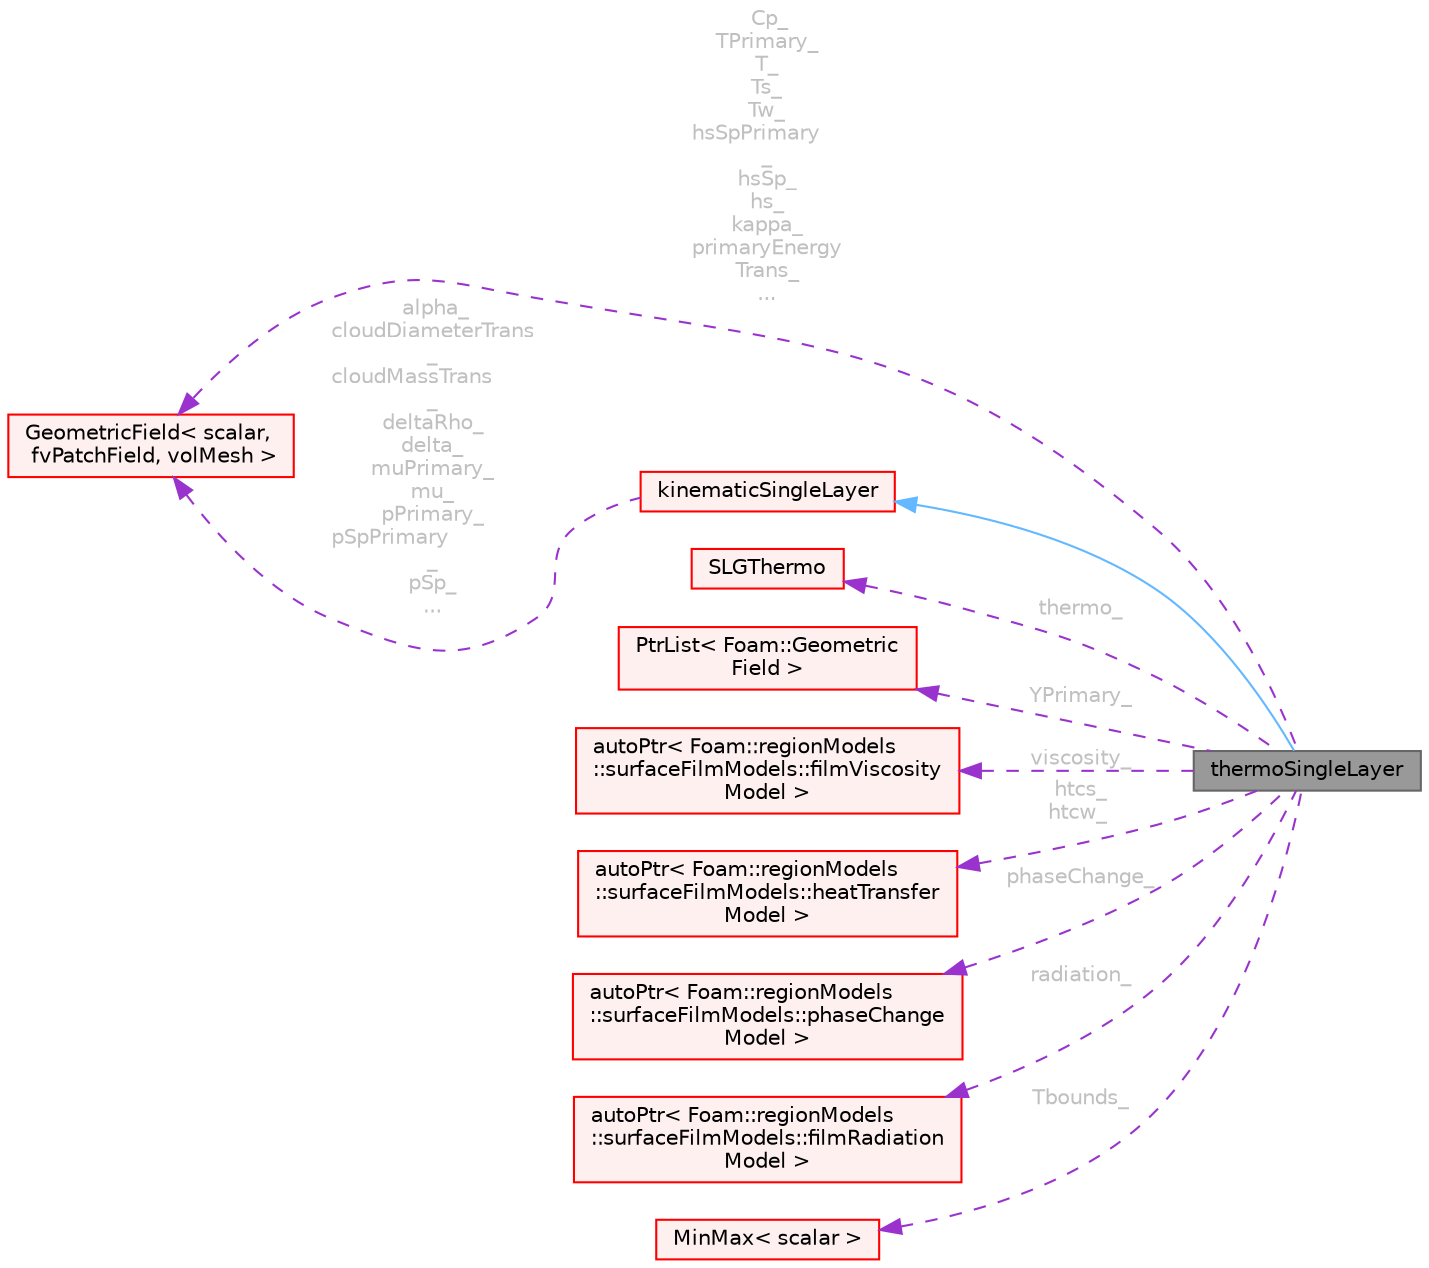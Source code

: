 digraph "thermoSingleLayer"
{
 // LATEX_PDF_SIZE
  bgcolor="transparent";
  edge [fontname=Helvetica,fontsize=10,labelfontname=Helvetica,labelfontsize=10];
  node [fontname=Helvetica,fontsize=10,shape=box,height=0.2,width=0.4];
  rankdir="LR";
  Node1 [id="Node000001",label="thermoSingleLayer",height=0.2,width=0.4,color="gray40", fillcolor="grey60", style="filled", fontcolor="black",tooltip="Thermodynamic form of single-cell layer surface film model."];
  Node2 -> Node1 [id="edge1_Node000001_Node000002",dir="back",color="steelblue1",style="solid",tooltip=" "];
  Node2 [id="Node000002",label="kinematicSingleLayer",height=0.2,width=0.4,color="red", fillcolor="#FFF0F0", style="filled",URL="$classFoam_1_1regionModels_1_1surfaceFilmModels_1_1kinematicSingleLayer.html",tooltip="Kinematic form of single-cell layer surface film model."];
  Node89 -> Node2 [id="edge2_Node000002_Node000089",dir="back",color="darkorchid3",style="dashed",tooltip=" ",label=" alpha_\ncloudDiameterTrans\l_\ncloudMassTrans\l_\ndeltaRho_\ndelta_\nmuPrimary_\nmu_\npPrimary_\npSpPrimary\l_\npSp_\n...",fontcolor="grey" ];
  Node89 [id="Node000089",label="GeometricField\< scalar,\l fvPatchField, volMesh \>",height=0.2,width=0.4,color="red", fillcolor="#FFF0F0", style="filled",URL="$classFoam_1_1GeometricField.html",tooltip=" "];
  Node111 -> Node1 [id="edge3_Node000001_Node000111",dir="back",color="darkorchid3",style="dashed",tooltip=" ",label=" thermo_",fontcolor="grey" ];
  Node111 [id="Node000111",label="SLGThermo",height=0.2,width=0.4,color="red", fillcolor="#FFF0F0", style="filled",URL="$classFoam_1_1SLGThermo.html",tooltip="Thermo package for (S)olids (L)iquids and (G)ases Takes reference to thermo package,..."];
  Node89 -> Node1 [id="edge4_Node000001_Node000089",dir="back",color="darkorchid3",style="dashed",tooltip=" ",label=" Cp_\nTPrimary_\nT_\nTs_\nTw_\nhsSpPrimary\l_\nhsSp_\nhs_\nkappa_\nprimaryEnergy\lTrans_\n...",fontcolor="grey" ];
  Node112 -> Node1 [id="edge5_Node000001_Node000112",dir="back",color="darkorchid3",style="dashed",tooltip=" ",label=" YPrimary_",fontcolor="grey" ];
  Node112 [id="Node000112",label="PtrList\< Foam::Geometric\lField \>",height=0.2,width=0.4,color="red", fillcolor="#FFF0F0", style="filled",URL="$classFoam_1_1PtrList.html",tooltip=" "];
  Node114 -> Node1 [id="edge6_Node000001_Node000114",dir="back",color="darkorchid3",style="dashed",tooltip=" ",label=" viscosity_",fontcolor="grey" ];
  Node114 [id="Node000114",label="autoPtr\< Foam::regionModels\l::surfaceFilmModels::filmViscosity\lModel \>",height=0.2,width=0.4,color="red", fillcolor="#FFF0F0", style="filled",URL="$classFoam_1_1autoPtr.html",tooltip=" "];
  Node115 -> Node1 [id="edge7_Node000001_Node000115",dir="back",color="darkorchid3",style="dashed",tooltip=" ",label=" htcs_\nhtcw_",fontcolor="grey" ];
  Node115 [id="Node000115",label="autoPtr\< Foam::regionModels\l::surfaceFilmModels::heatTransfer\lModel \>",height=0.2,width=0.4,color="red", fillcolor="#FFF0F0", style="filled",URL="$classFoam_1_1autoPtr.html",tooltip=" "];
  Node116 -> Node1 [id="edge8_Node000001_Node000116",dir="back",color="darkorchid3",style="dashed",tooltip=" ",label=" phaseChange_",fontcolor="grey" ];
  Node116 [id="Node000116",label="autoPtr\< Foam::regionModels\l::surfaceFilmModels::phaseChange\lModel \>",height=0.2,width=0.4,color="red", fillcolor="#FFF0F0", style="filled",URL="$classFoam_1_1autoPtr.html",tooltip=" "];
  Node117 -> Node1 [id="edge9_Node000001_Node000117",dir="back",color="darkorchid3",style="dashed",tooltip=" ",label=" radiation_",fontcolor="grey" ];
  Node117 [id="Node000117",label="autoPtr\< Foam::regionModels\l::surfaceFilmModels::filmRadiation\lModel \>",height=0.2,width=0.4,color="red", fillcolor="#FFF0F0", style="filled",URL="$classFoam_1_1autoPtr.html",tooltip=" "];
  Node118 -> Node1 [id="edge10_Node000001_Node000118",dir="back",color="darkorchid3",style="dashed",tooltip=" ",label=" Tbounds_",fontcolor="grey" ];
  Node118 [id="Node000118",label="MinMax\< scalar \>",height=0.2,width=0.4,color="red", fillcolor="#FFF0F0", style="filled",URL="$classFoam_1_1MinMax.html",tooltip=" "];
}
